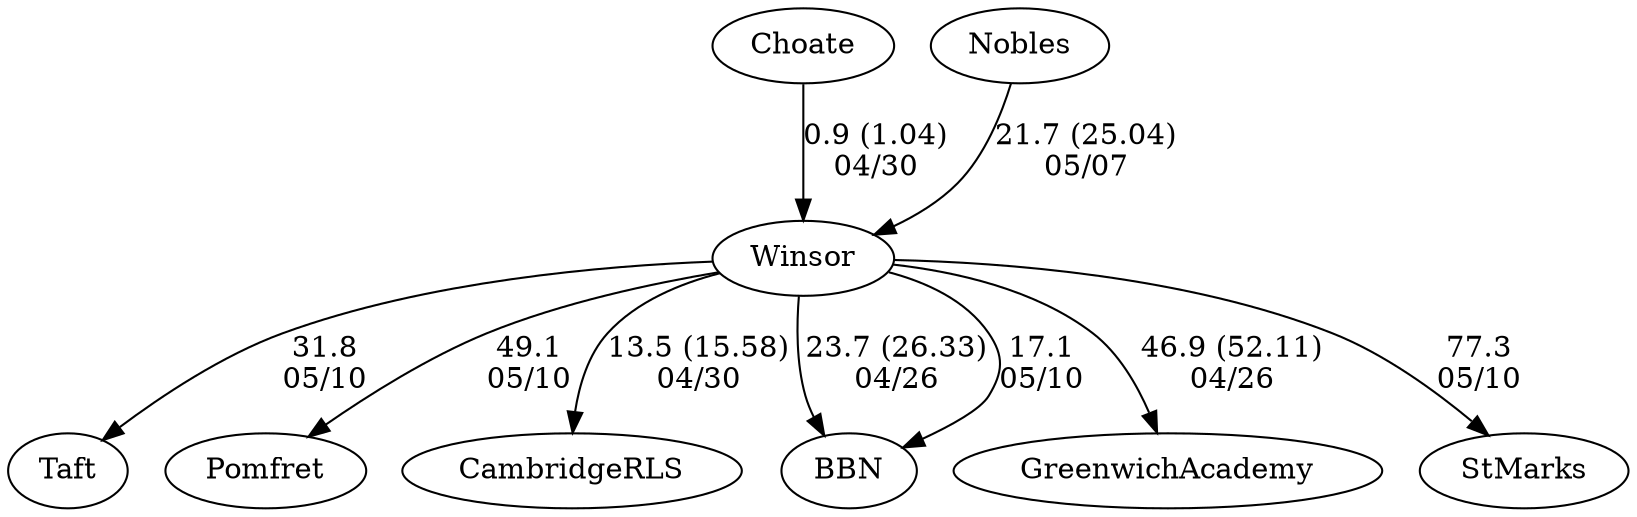 digraph girls4foursWinsor {Taft [URL="girls4foursTaft.html"];Choate [URL="girls4foursChoate.html"];Pomfret [URL="girls4foursPomfret.html"];CambridgeRLS [URL="girls4foursCambridgeRLS.html"];BBN [URL="girls4foursBBN.html"];GreenwichAcademy [URL="girls4foursGreenwichAcademy.html"];StMarks [URL="girls4foursStMarks.html"];Winsor [URL="girls4foursWinsor.html"];Nobles [URL="girls4foursNobles.html"];Choate -> Winsor[label="0.9 (1.04)
04/30", weight="100", tooltip="NEIRA Girls Fours, The Winsor School, Choate, Cambridge Rindge & Latin School (CRLS)			
Distance: 1300 Conditions: Great day of racing. Crossing tailwind with a few gusts, but nothing to impede racing or steering. 5th, 6th, 7th boats raced a shortened course due to current and timing restraints. Thank you to Choate for making the trip to Boston and CRLS for a great afternoon of racing!
Race order: 3V,4V,1V,2V,5V,6V,7V Comments: CRLS and Choate also raced a 7V, resulting--CRLS: 5:15.71 Choate: 5:52.01.
None", URL="https://www.row2k.com/results/resultspage.cfm?UID=97F7AB1A3583B5AD0B685E7720855CFF&cat=1", random="random"]; 
Winsor -> CambridgeRLS[label="13.5 (15.58)
04/30", weight="87", tooltip="NEIRA Girls Fours, The Winsor School, Choate, Cambridge Rindge & Latin School (CRLS)			
Distance: 1300 Conditions: Great day of racing. Crossing tailwind with a few gusts, but nothing to impede racing or steering. 5th, 6th, 7th boats raced a shortened course due to current and timing restraints. Thank you to Choate for making the trip to Boston and CRLS for a great afternoon of racing!
Race order: 3V,4V,1V,2V,5V,6V,7V Comments: CRLS and Choate also raced a 7V, resulting--CRLS: 5:15.71 Choate: 5:52.01.
None", URL="https://www.row2k.com/results/resultspage.cfm?UID=97F7AB1A3583B5AD0B685E7720855CFF&cat=1", random="random"]; 
Winsor -> BBN[label="23.7 (26.33)
04/26", weight="77", tooltip="NEIRA Girls Fours, BB&N, Winsor, Greenwich Academy			
Distance: 1350 M Conditions: Rain, heavy at times, consistant head wind, sloppy conditions in the last 300M Comments: In the 6V race BB&N Boat A's oar popped out of the oar lock multi times, forcing Winsor to alter course close to a bridge.
In the 1 V race Winsor left thier lane, and into BB&Ns lane in the last 250.
Thanks to Winsor and GA for the racing and GA making the trip to Boston.
None", URL="https://www.row2k.com/results/resultspage.cfm?UID=AF21FB49C1A5BFE18B2AC227D72047A7&cat=1", random="random"]; 
Winsor -> GreenwichAcademy[label="46.9 (52.11)
04/26", weight="54", tooltip="NEIRA Girls Fours, BB&N, Winsor, Greenwich Academy			
Distance: 1350 M Conditions: Rain, heavy at times, consistant head wind, sloppy conditions in the last 300M Comments: In the 6V race BB&N Boat A's oar popped out of the oar lock multi times, forcing Winsor to alter course close to a bridge.
In the 1 V race Winsor left thier lane, and into BB&Ns lane in the last 250.
Thanks to Winsor and GA for the racing and GA making the trip to Boston.
None", URL="https://www.row2k.com/results/resultspage.cfm?UID=AF21FB49C1A5BFE18B2AC227D72047A7&cat=1", random="random"]; 
Nobles -> Winsor[label="21.7 (25.04)
05/07", weight="79", tooltip="NEIRA, The Winsor School vs. Nobles			
Distance: 1300 Conditions: Exciting day of racing on the powerhouse! The day began with a heavy headwind, very gusty (20mph) with chop through the last 300m. The wind lightened up as the racing went on, with no gusts by the last race. Order: 4V, 1V, 2V, 5V, 3V. 
The 3V race had oncoming crews under Western ave, but both coxswains expertly navigated around them and this did not impede overall results. Thank you to Nobles for making the trip!
None", URL="https://www.row2k.com/results/resultspage.cfm?UID=07B4E28BE6117D60DF9019B4C6FC53D7&cat=1", random="random"]; 
Winsor -> BBN[label="17.1
05/10", weight="83", tooltip="NEIRA Fours, du Pont Cup: Pomfret v. BB&N, Gunn, St. Mark's, Taft, Miss Porter's, Winsor			
Distance: 1500m Conditions: Quarting Headwind ~9 mph, but occasional strong gusts up to 20 mph. Light chop in places, but the water was generally good. Winds increased as races progressed with the worst conditions in the G2 and then a lull in the wind in the G1. Comments: Alternated races with boys' teams. Order of girls races: G3, G6/Novice, G4, G5, G2, G1. (Note: winds/gusts grew stronger as races progressed.) The delay of a boat flipping in a boys race and delays in restarting races and aligning boats in headwind delayed races beginning with G2 as much as ~20 to 30 minutes. Thanks to all for your patience. 
G6/Novice: This race was restarted due to a collision in the first few strokes between BB&N and Gunn. Porter's repeatedly veered into Pomfret's lane throughout the first 500-750m meters of the race, resulting in repeated maneuvers from Pomfret to keep from being hit. Taft and Winsor collided in the last 300m and took 10-15 seconds to disentangle themselves before beginning to race again.
G5: This race was restarted because St. Mark's and Porter's collided just off the start. In the restarted race, Porter's veered into St. Mark's lane while just ahead of them at the 750m and St. Mark's needed to steer the long way around them. Taft caught an over the head crab at the 1000m and stopped to reset.
G2: Winsor petitioned the results due to a clashing of oars between Winsor and St. Mark's at the start of the race.
Congratulations to Pomfret Boys and Winsor Girls for winning the 2025 du Pont Cup.
None", URL="https://www.row2k.com/results/resultspage.cfm?UID=F7D181438A9DB3A2D01746FB694CA9D5&cat=1", random="random"]; 
Winsor -> Taft[label="31.8
05/10", weight="69", tooltip="NEIRA Fours, du Pont Cup: Pomfret v. BB&N, Gunn, St. Mark's, Taft, Miss Porter's, Winsor			
Distance: 1500m Conditions: Quarting Headwind ~9 mph, but occasional strong gusts up to 20 mph. Light chop in places, but the water was generally good. Winds increased as races progressed with the worst conditions in the G2 and then a lull in the wind in the G1. Comments: Alternated races with boys' teams. Order of girls races: G3, G6/Novice, G4, G5, G2, G1. (Note: winds/gusts grew stronger as races progressed.) The delay of a boat flipping in a boys race and delays in restarting races and aligning boats in headwind delayed races beginning with G2 as much as ~20 to 30 minutes. Thanks to all for your patience. 
G6/Novice: This race was restarted due to a collision in the first few strokes between BB&N and Gunn. Porter's repeatedly veered into Pomfret's lane throughout the first 500-750m meters of the race, resulting in repeated maneuvers from Pomfret to keep from being hit. Taft and Winsor collided in the last 300m and took 10-15 seconds to disentangle themselves before beginning to race again.
G5: This race was restarted because St. Mark's and Porter's collided just off the start. In the restarted race, Porter's veered into St. Mark's lane while just ahead of them at the 750m and St. Mark's needed to steer the long way around them. Taft caught an over the head crab at the 1000m and stopped to reset.
G2: Winsor petitioned the results due to a clashing of oars between Winsor and St. Mark's at the start of the race.
Congratulations to Pomfret Boys and Winsor Girls for winning the 2025 du Pont Cup.
None", URL="https://www.row2k.com/results/resultspage.cfm?UID=F7D181438A9DB3A2D01746FB694CA9D5&cat=1", random="random"]; 
Winsor -> Pomfret[label="49.1
05/10", weight="51", tooltip="NEIRA Fours, du Pont Cup: Pomfret v. BB&N, Gunn, St. Mark's, Taft, Miss Porter's, Winsor			
Distance: 1500m Conditions: Quarting Headwind ~9 mph, but occasional strong gusts up to 20 mph. Light chop in places, but the water was generally good. Winds increased as races progressed with the worst conditions in the G2 and then a lull in the wind in the G1. Comments: Alternated races with boys' teams. Order of girls races: G3, G6/Novice, G4, G5, G2, G1. (Note: winds/gusts grew stronger as races progressed.) The delay of a boat flipping in a boys race and delays in restarting races and aligning boats in headwind delayed races beginning with G2 as much as ~20 to 30 minutes. Thanks to all for your patience. 
G6/Novice: This race was restarted due to a collision in the first few strokes between BB&N and Gunn. Porter's repeatedly veered into Pomfret's lane throughout the first 500-750m meters of the race, resulting in repeated maneuvers from Pomfret to keep from being hit. Taft and Winsor collided in the last 300m and took 10-15 seconds to disentangle themselves before beginning to race again.
G5: This race was restarted because St. Mark's and Porter's collided just off the start. In the restarted race, Porter's veered into St. Mark's lane while just ahead of them at the 750m and St. Mark's needed to steer the long way around them. Taft caught an over the head crab at the 1000m and stopped to reset.
G2: Winsor petitioned the results due to a clashing of oars between Winsor and St. Mark's at the start of the race.
Congratulations to Pomfret Boys and Winsor Girls for winning the 2025 du Pont Cup.
None", URL="https://www.row2k.com/results/resultspage.cfm?UID=F7D181438A9DB3A2D01746FB694CA9D5&cat=1", random="random"]; 
Winsor -> StMarks[label="77.3
05/10", weight="23", tooltip="NEIRA Fours, du Pont Cup: Pomfret v. BB&N, Gunn, St. Mark's, Taft, Miss Porter's, Winsor			
Distance: 1500m Conditions: Quarting Headwind ~9 mph, but occasional strong gusts up to 20 mph. Light chop in places, but the water was generally good. Winds increased as races progressed with the worst conditions in the G2 and then a lull in the wind in the G1. Comments: Alternated races with boys' teams. Order of girls races: G3, G6/Novice, G4, G5, G2, G1. (Note: winds/gusts grew stronger as races progressed.) The delay of a boat flipping in a boys race and delays in restarting races and aligning boats in headwind delayed races beginning with G2 as much as ~20 to 30 minutes. Thanks to all for your patience. 
G6/Novice: This race was restarted due to a collision in the first few strokes between BB&N and Gunn. Porter's repeatedly veered into Pomfret's lane throughout the first 500-750m meters of the race, resulting in repeated maneuvers from Pomfret to keep from being hit. Taft and Winsor collided in the last 300m and took 10-15 seconds to disentangle themselves before beginning to race again.
G5: This race was restarted because St. Mark's and Porter's collided just off the start. In the restarted race, Porter's veered into St. Mark's lane while just ahead of them at the 750m and St. Mark's needed to steer the long way around them. Taft caught an over the head crab at the 1000m and stopped to reset.
G2: Winsor petitioned the results due to a clashing of oars between Winsor and St. Mark's at the start of the race.
Congratulations to Pomfret Boys and Winsor Girls for winning the 2025 du Pont Cup.
None", URL="https://www.row2k.com/results/resultspage.cfm?UID=F7D181438A9DB3A2D01746FB694CA9D5&cat=1", random="random"]}